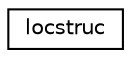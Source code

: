 digraph "Graphical Class Hierarchy"
{
 // INTERACTIVE_SVG=YES
  edge [fontname="Helvetica",fontsize="10",labelfontname="Helvetica",labelfontsize="10"];
  node [fontname="Helvetica",fontsize="10",shape=record];
  rankdir="LR";
  Node0 [label="locstruc",height=0.2,width=0.4,color="black", fillcolor="white", style="filled",URL="$structlocstruc.html"];
}
